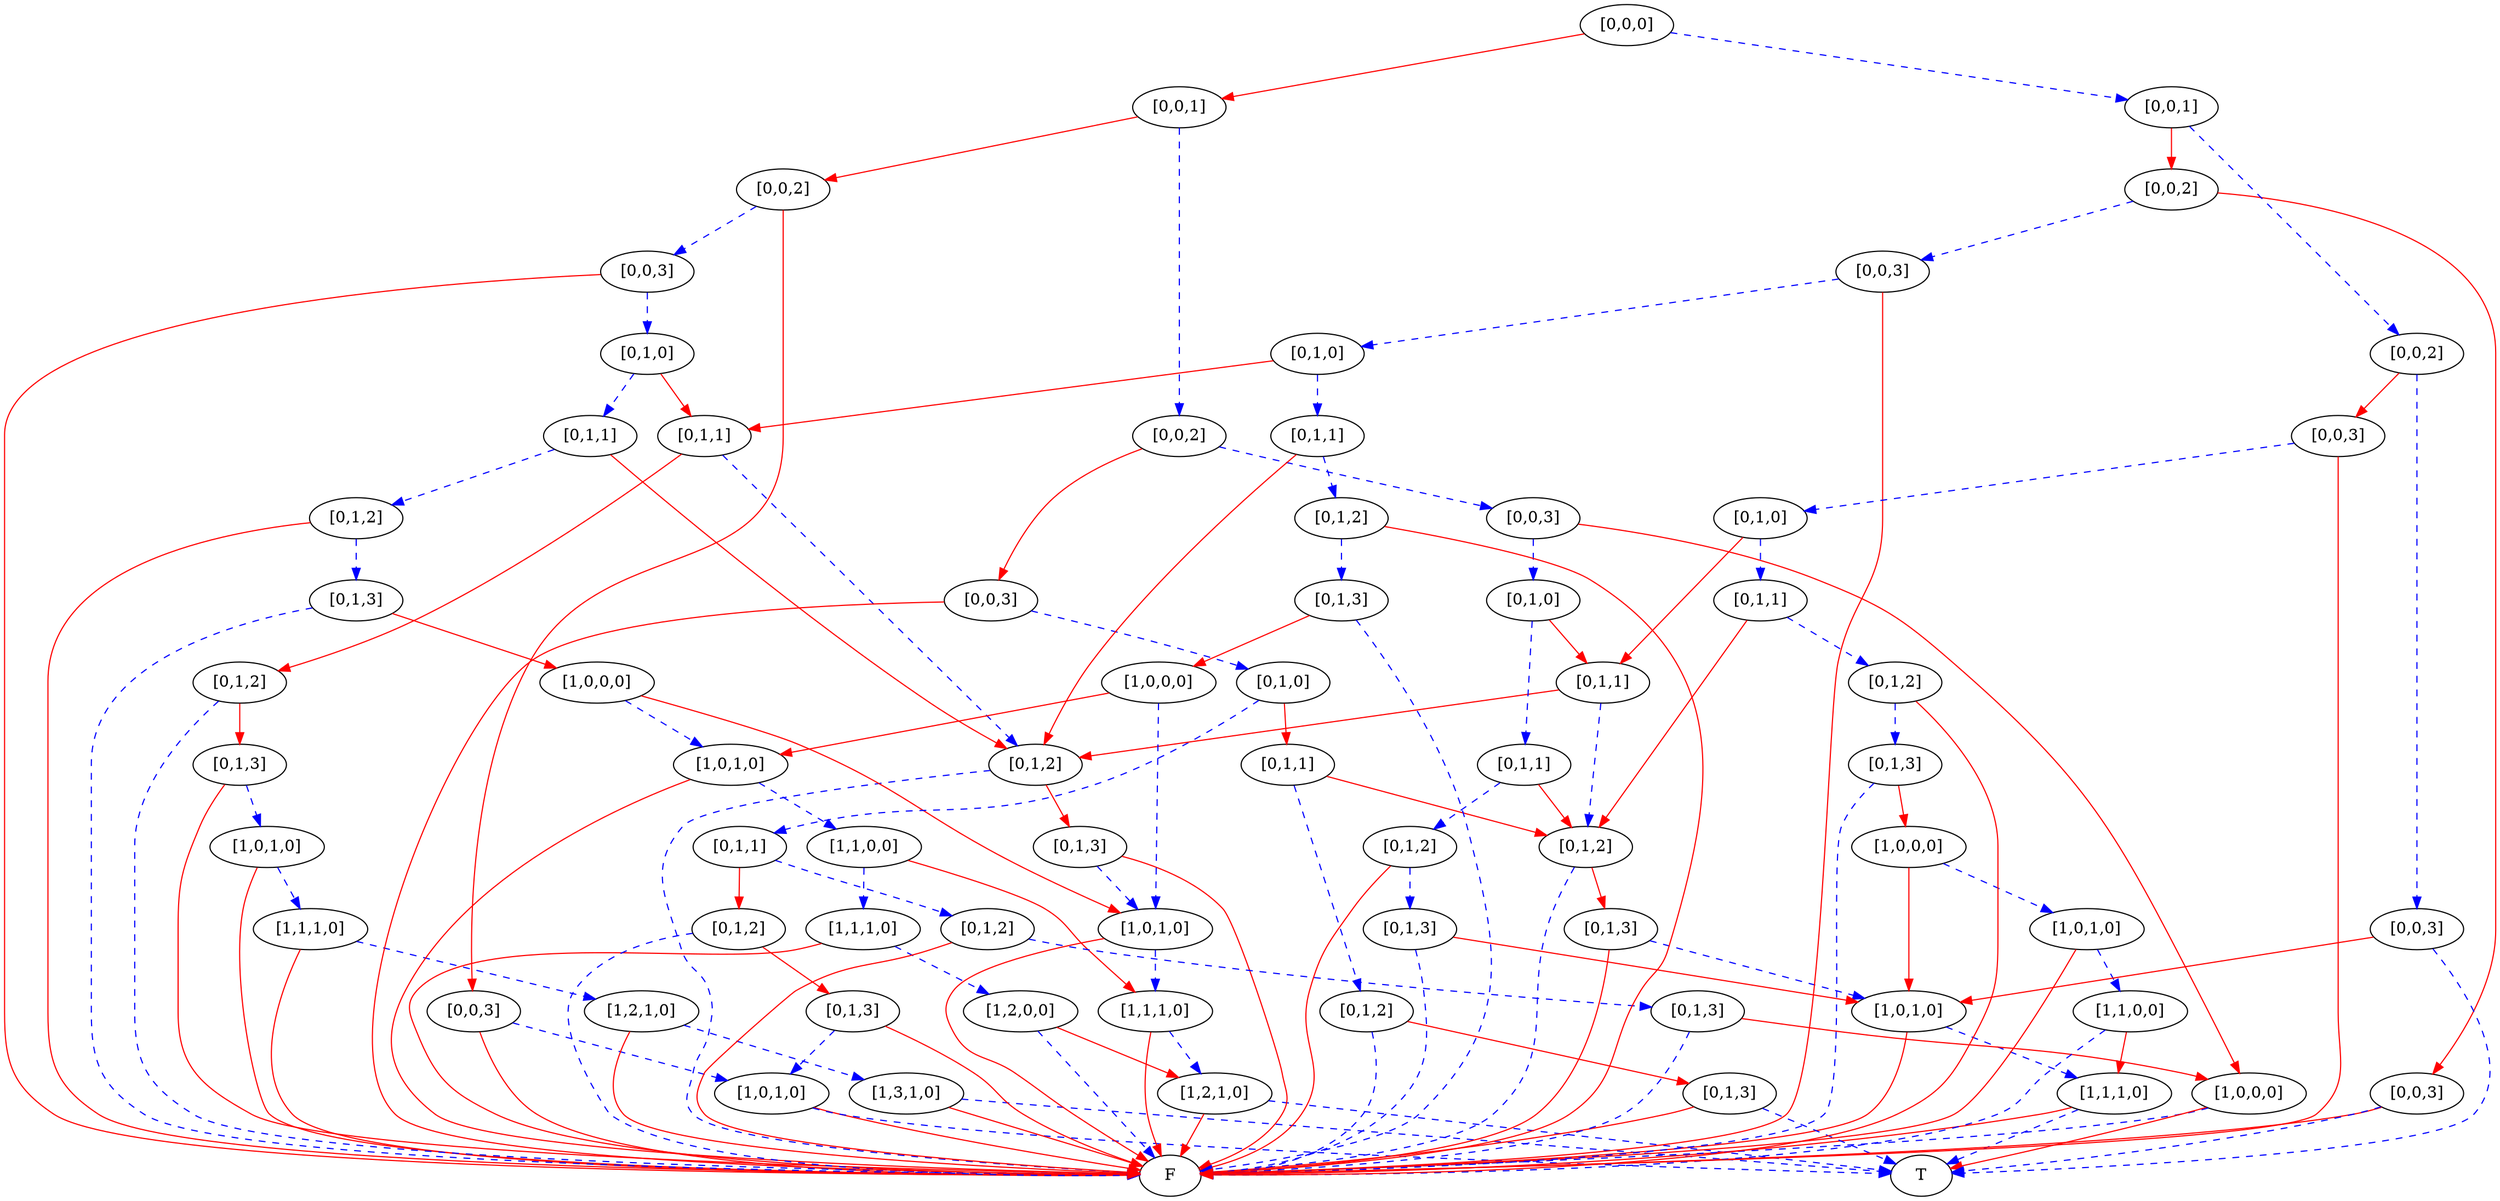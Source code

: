 digraph {
    1 [label=F];
    2 [label=T];
    3 [label="[1,0,1,0]"];
    4 [label="[0,0,3]"];
    5 [label="[1,3,1,0]"];
    6 [label="[1,2,1,0]"];
    7 [label="[1,1,1,0]"];
    8 [label="[1,0,1,0]"];
    9 [label="[0,1,3]"];
    10 [label="[0,1,2]"];
    11 [label="[1,2,1,0]"];
    12 [label="[1,1,1,0]"];
    13 [label="[1,0,1,0]"];
    14 [label="[0,1,3]"];
    15 [label="[0,1,2]"];
    16 [label="[0,1,1]"];
    17 [label="[1,2,0,0]"];
    18 [label="[1,1,1,0]"];
    19 [label="[1,1,0,0]"];
    20 [label="[1,0,1,0]"];
    21 [label="[1,0,0,0]"];
    22 [label="[0,1,3]"];
    23 [label="[0,1,2]"];
    24 [label="[0,1,1]"];
    25 [label="[0,1,0]"];
    26 [label="[0,0,3]"];
    27 [label="[0,0,2]"];
    28 [label="[1,1,1,0]"];
    29 [label="[1,0,1,0]"];
    30 [label="[0,1,3]"];
    31 [label="[0,1,2]"];
    32 [label="[0,1,3]"];
    33 [label="[0,1,2]"];
    34 [label="[0,1,1]"];
    35 [label="[0,1,3]"];
    36 [label="[0,1,2]"];
    37 [label="[1,0,0,0]"];
    38 [label="[0,1,3]"];
    39 [label="[0,1,2]"];
    40 [label="[0,1,1]"];
    41 [label="[0,1,0]"];
    42 [label="[0,0,3]"];
    43 [label="[0,1,1]"];
    44 [label="[0,1,3]"];
    45 [label="[0,1,2]"];
    46 [label="[0,1,1]"];
    47 [label="[0,1,0]"];
    48 [label="[0,0,3]"];
    49 [label="[0,0,2]"];
    50 [label="[0,0,1]"];
    51 [label="[0,0,3]"];
    52 [label="[1,0,0,0]"];
    53 [label="[0,1,3]"];
    54 [label="[0,1,2]"];
    55 [label="[0,1,1]"];
    56 [label="[0,1,0]"];
    57 [label="[0,0,3]"];
    58 [label="[0,0,2]"];
    59 [label="[1,1,0,0]"];
    60 [label="[1,0,1,0]"];
    61 [label="[1,0,0,0]"];
    62 [label="[0,1,3]"];
    63 [label="[0,1,2]"];
    64 [label="[0,1,1]"];
    65 [label="[0,1,0]"];
    66 [label="[0,0,3]"];
    67 [label="[0,0,3]"];
    68 [label="[0,0,2]"];
    69 [label="[0,0,1]"];
    70 [label="[0,0,0]"];
    3 -> 2 [style=dashed
           ,color=blue];
    3 -> 1 [color=red];
    4 -> 3 [style=dashed
           ,color=blue];
    4 -> 1 [color=red];
    5 -> 2 [style=dashed
           ,color=blue];
    5 -> 1 [color=red];
    6 -> 5 [style=dashed
           ,color=blue];
    6 -> 1 [color=red];
    7 -> 6 [style=dashed
           ,color=blue];
    7 -> 1 [color=red];
    8 -> 7 [style=dashed
           ,color=blue];
    8 -> 1 [color=red];
    9 -> 8 [style=dashed
           ,color=blue];
    9 -> 1 [color=red];
    10 -> 9 [color=red];
    10 -> 1 [style=dashed
            ,color=blue];
    11 -> 2 [style=dashed
            ,color=blue];
    11 -> 1 [color=red];
    12 -> 11 [style=dashed
             ,color=blue];
    12 -> 1 [color=red];
    13 -> 12 [style=dashed
             ,color=blue];
    13 -> 1 [color=red];
    14 -> 13 [style=dashed
             ,color=blue];
    14 -> 1 [color=red];
    15 -> 14 [color=red];
    15 -> 1 [style=dashed
            ,color=blue];
    16 -> 10 [color=red];
    16 -> 15 [style=dashed
             ,color=blue];
    17 -> 11 [color=red];
    17 -> 1 [style=dashed
            ,color=blue];
    18 -> 17 [style=dashed
             ,color=blue];
    18 -> 1 [color=red];
    19 -> 12 [color=red];
    19 -> 18 [style=dashed
             ,color=blue];
    20 -> 19 [style=dashed
             ,color=blue];
    20 -> 1 [color=red];
    21 -> 13 [color=red];
    21 -> 20 [style=dashed
             ,color=blue];
    22 -> 21 [color=red];
    22 -> 1 [style=dashed
            ,color=blue];
    23 -> 22 [style=dashed
             ,color=blue];
    23 -> 1 [color=red];
    24 -> 15 [color=red];
    24 -> 23 [style=dashed
             ,color=blue];
    25 -> 16 [color=red];
    25 -> 24 [style=dashed
             ,color=blue];
    26 -> 25 [style=dashed
             ,color=blue];
    26 -> 1 [color=red];
    27 -> 4 [color=red];
    27 -> 26 [style=dashed
             ,color=blue];
    28 -> 2 [style=dashed
            ,color=blue];
    28 -> 1 [color=red];
    29 -> 28 [style=dashed
             ,color=blue];
    29 -> 1 [color=red];
    30 -> 29 [style=dashed
             ,color=blue];
    30 -> 1 [color=red];
    31 -> 30 [color=red];
    31 -> 1 [style=dashed
            ,color=blue];
    32 -> 2 [style=dashed
            ,color=blue];
    32 -> 1 [color=red];
    33 -> 32 [color=red];
    33 -> 1 [style=dashed
            ,color=blue];
    34 -> 31 [color=red];
    34 -> 33 [style=dashed
             ,color=blue];
    35 -> 3 [style=dashed
            ,color=blue];
    35 -> 1 [color=red];
    36 -> 35 [color=red];
    36 -> 1 [style=dashed
            ,color=blue];
    37 -> 1 [style=dashed
            ,color=blue];
    37 -> 2 [color=red];
    38 -> 37 [color=red];
    38 -> 1 [style=dashed
            ,color=blue];
    39 -> 38 [style=dashed
             ,color=blue];
    39 -> 1 [color=red];
    40 -> 36 [color=red];
    40 -> 39 [style=dashed
             ,color=blue];
    41 -> 34 [color=red];
    41 -> 40 [style=dashed
             ,color=blue];
    42 -> 41 [style=dashed
             ,color=blue];
    42 -> 1 [color=red];
    43 -> 15 [color=red];
    43 -> 31 [style=dashed
             ,color=blue];
    44 -> 29 [color=red];
    44 -> 1 [style=dashed
            ,color=blue];
    45 -> 44 [style=dashed
             ,color=blue];
    45 -> 1 [color=red];
    46 -> 31 [color=red];
    46 -> 45 [style=dashed
             ,color=blue];
    47 -> 43 [color=red];
    47 -> 46 [style=dashed
             ,color=blue];
    48 -> 37 [color=red];
    48 -> 47 [style=dashed
             ,color=blue];
    49 -> 42 [color=red];
    49 -> 48 [style=dashed
             ,color=blue];
    50 -> 27 [color=red];
    50 -> 49 [style=dashed
             ,color=blue];
    51 -> 2 [style=dashed
            ,color=blue];
    51 -> 1 [color=red];
    52 -> 13 [style=dashed
             ,color=blue];
    52 -> 20 [color=red];
    53 -> 52 [color=red];
    53 -> 1 [style=dashed
            ,color=blue];
    54 -> 53 [style=dashed
             ,color=blue];
    54 -> 1 [color=red];
    55 -> 15 [color=red];
    55 -> 54 [style=dashed
             ,color=blue];
    56 -> 16 [color=red];
    56 -> 55 [style=dashed
             ,color=blue];
    57 -> 56 [style=dashed
             ,color=blue];
    57 -> 1 [color=red];
    58 -> 51 [color=red];
    58 -> 57 [style=dashed
             ,color=blue];
    59 -> 28 [color=red];
    59 -> 1 [style=dashed
            ,color=blue];
    60 -> 59 [style=dashed
             ,color=blue];
    60 -> 1 [color=red];
    61 -> 29 [color=red];
    61 -> 60 [style=dashed
             ,color=blue];
    62 -> 61 [color=red];
    62 -> 1 [style=dashed
            ,color=blue];
    63 -> 62 [style=dashed
             ,color=blue];
    63 -> 1 [color=red];
    64 -> 31 [color=red];
    64 -> 63 [style=dashed
             ,color=blue];
    65 -> 43 [color=red];
    65 -> 64 [style=dashed
             ,color=blue];
    66 -> 65 [style=dashed
             ,color=blue];
    66 -> 1 [color=red];
    67 -> 29 [color=red];
    67 -> 2 [style=dashed
            ,color=blue];
    68 -> 66 [color=red];
    68 -> 67 [style=dashed
             ,color=blue];
    69 -> 58 [color=red];
    69 -> 68 [style=dashed
             ,color=blue];
    70 -> 50 [color=red];
    70 -> 69 [style=dashed
             ,color=blue];
}